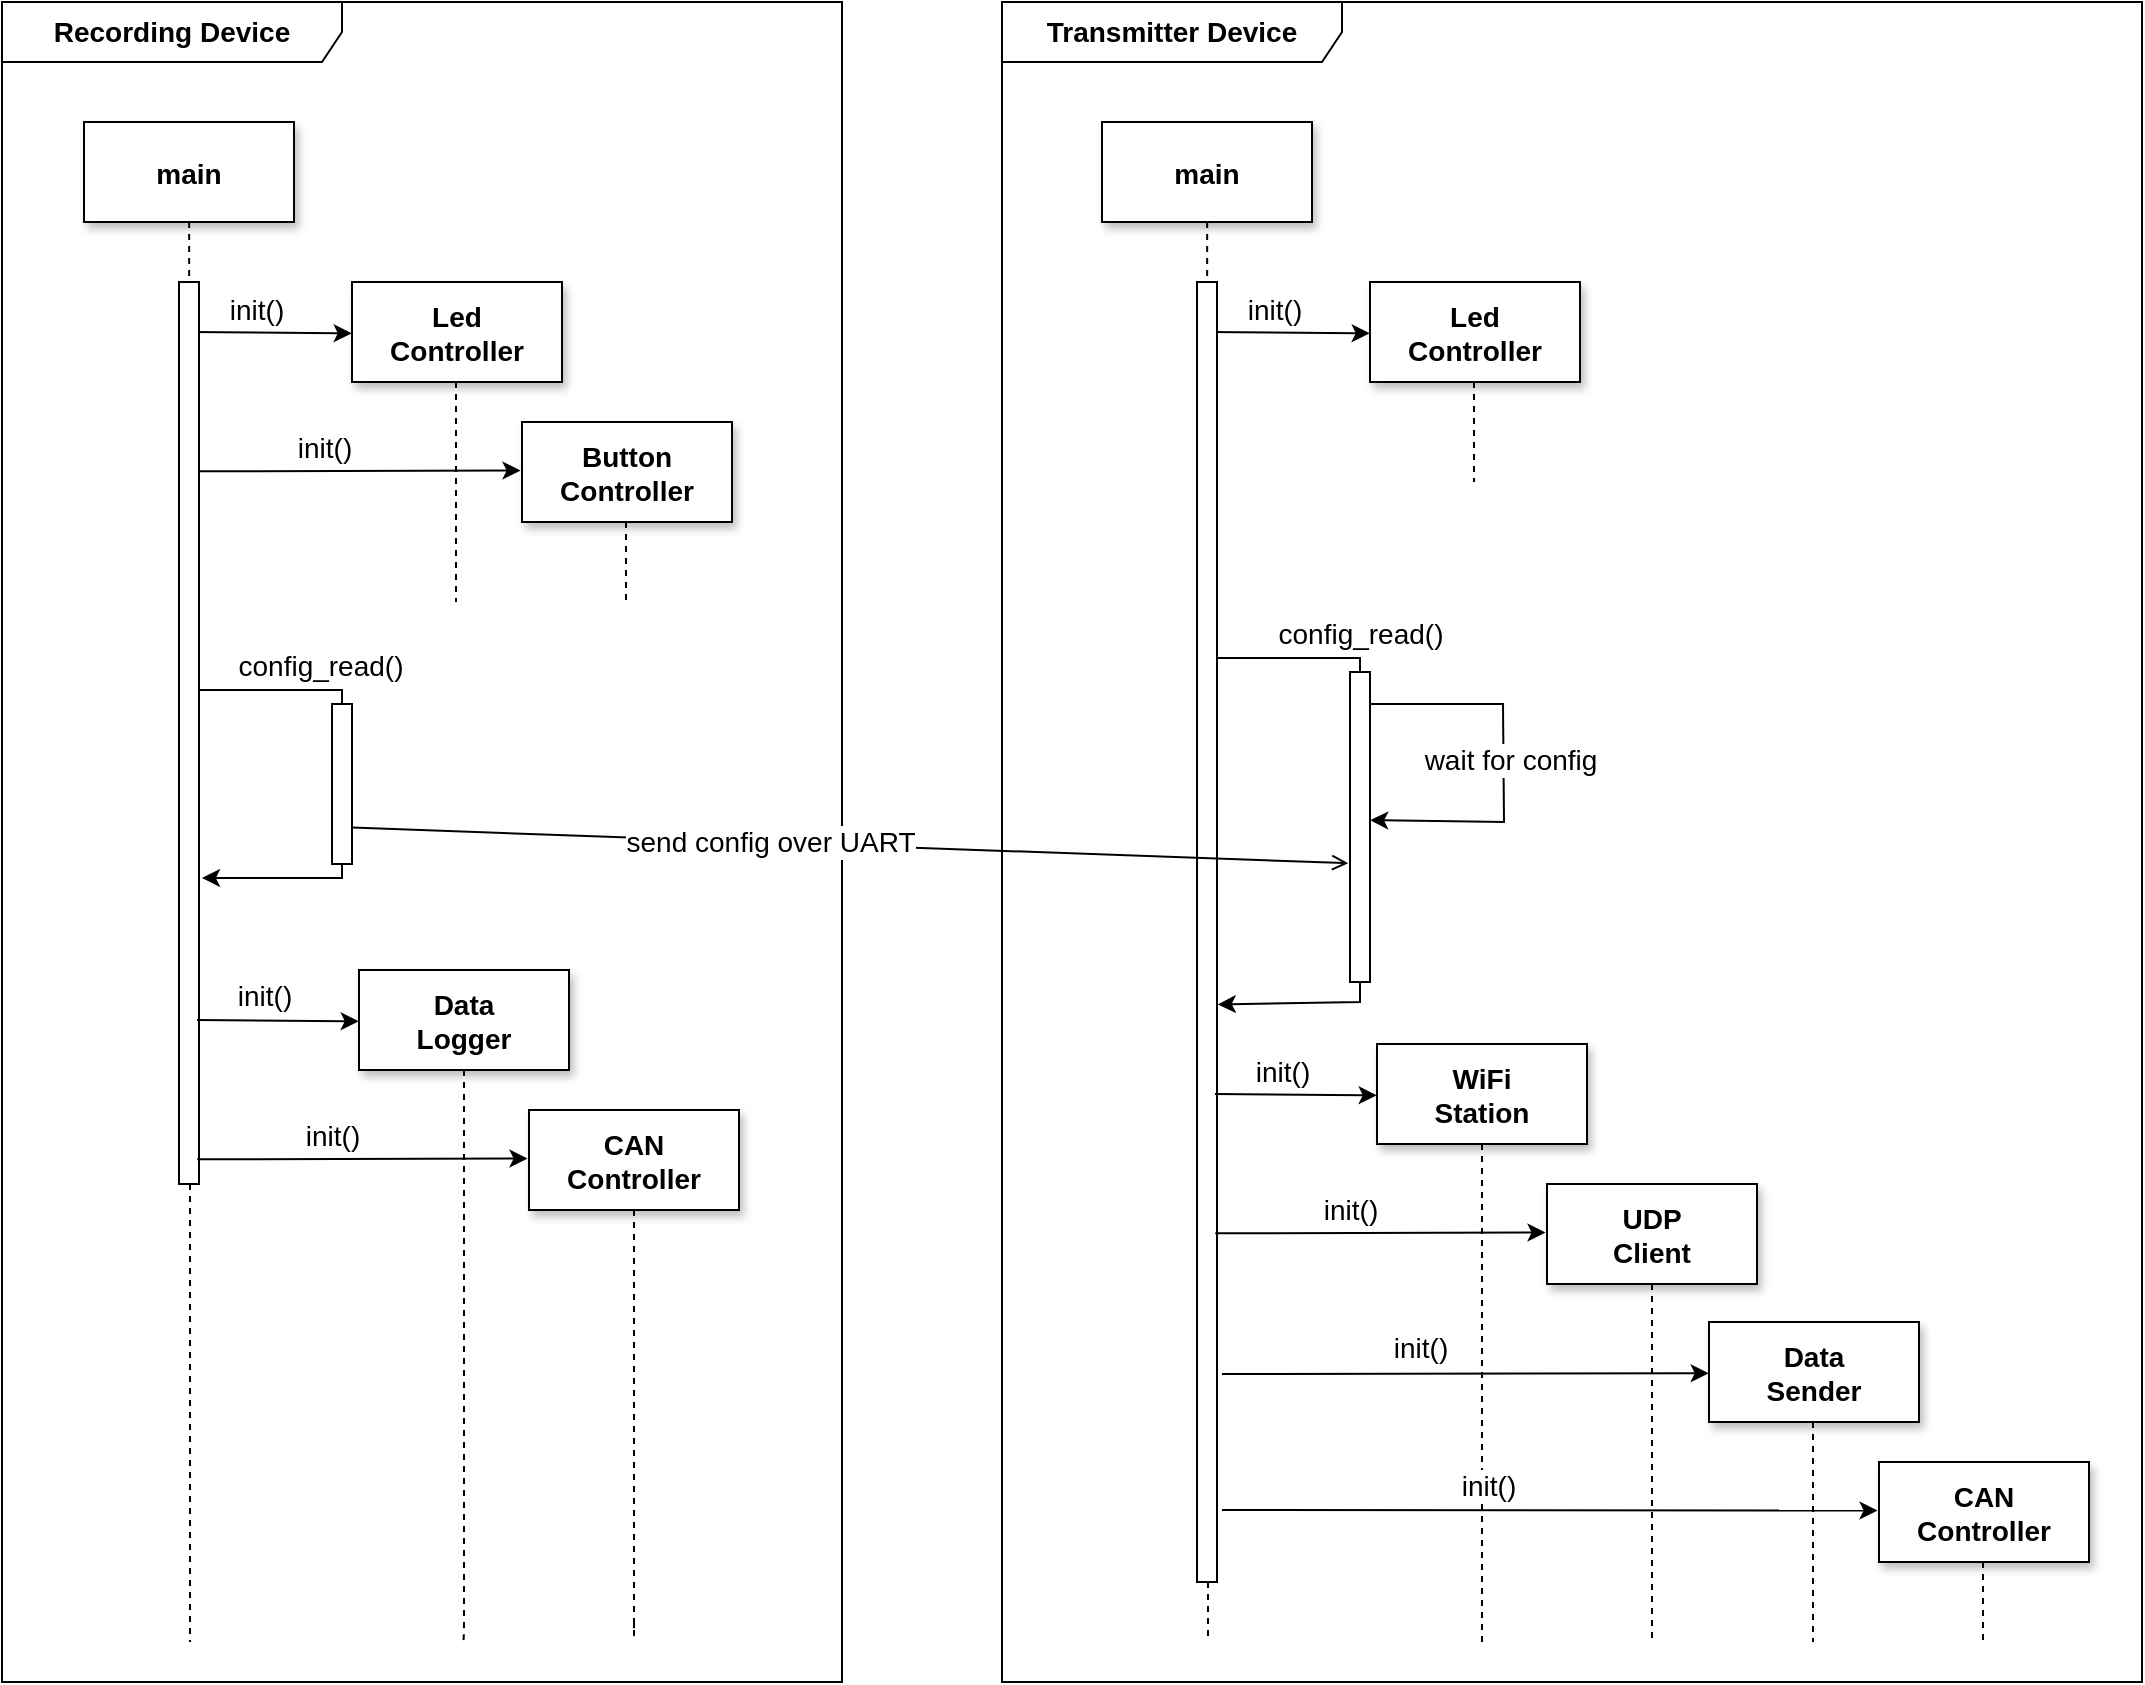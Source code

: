 <mxfile version="24.4.4" type="device">
  <diagram name="Page-1" id="9361dd3d-8414-5efd-6122-117bd74ce7a7">
    <mxGraphModel dx="2049" dy="1106" grid="1" gridSize="10" guides="1" tooltips="1" connect="1" arrows="1" fold="1" page="0" pageScale="1.5" pageWidth="826" pageHeight="1169" background="none" math="0" shadow="0">
      <root>
        <mxCell id="0" />
        <mxCell id="1" parent="0" />
        <mxCell id="8HIT4S_TKCb25Uq3DNYe-67" value="Recording Device" style="shape=umlFrame;whiteSpace=wrap;html=1;pointerEvents=0;width=170;height=30;fontSize=14;fontStyle=1" vertex="1" parent="1">
          <mxGeometry x="370" y="20" width="420" height="840" as="geometry" />
        </mxCell>
        <mxCell id="4" value="main" style="shadow=1;fontFamily=Helvetica;fontSize=14;fontStyle=1" parent="1" vertex="1">
          <mxGeometry x="411" y="80" width="105" height="50" as="geometry" />
        </mxCell>
        <mxCell id="YI2W7DXEhTe_7VjpbuNO-89" value="Led&#xa;Controller" style="shadow=1;fontFamily=Helvetica;fontSize=14;fontStyle=1" parent="1" vertex="1">
          <mxGeometry x="545" y="160" width="105" height="50" as="geometry" />
        </mxCell>
        <mxCell id="YI2W7DXEhTe_7VjpbuNO-102" value="" style="edgeStyle=elbowEdgeStyle;elbow=horizontal;endArrow=none;dashed=1;fontFamily=Helvetica;fontSize=14;" parent="1" edge="1">
          <mxGeometry x="230.0" y="310" width="100" height="100" as="geometry">
            <mxPoint x="463.581" y="130" as="sourcePoint" />
            <mxPoint x="463.606" y="351" as="targetPoint" />
          </mxGeometry>
        </mxCell>
        <mxCell id="YI2W7DXEhTe_7VjpbuNO-99" value="" style="endArrow=classic;html=1;rounded=0;fontFamily=Helvetica;fontSize=14;" parent="1" edge="1">
          <mxGeometry width="50" height="50" relative="1" as="geometry">
            <mxPoint x="468.5" y="364" as="sourcePoint" />
            <mxPoint x="470" y="458" as="targetPoint" />
            <Array as="points">
              <mxPoint x="540" y="364" />
              <mxPoint x="540" y="458" />
            </Array>
          </mxGeometry>
        </mxCell>
        <mxCell id="8HIT4S_TKCb25Uq3DNYe-7" value="config_read()" style="edgeLabel;html=1;align=center;verticalAlign=middle;resizable=0;points=[];fontSize=14;" vertex="1" connectable="0" parent="YI2W7DXEhTe_7VjpbuNO-99">
          <mxGeometry x="-0.72" relative="1" as="geometry">
            <mxPoint x="27" y="-12" as="offset" />
          </mxGeometry>
        </mxCell>
        <mxCell id="YI2W7DXEhTe_7VjpbuNO-108" value="" style="edgeStyle=elbowEdgeStyle;elbow=horizontal;endArrow=none;dashed=1;fontFamily=Helvetica;fontSize=14;" parent="1" source="YI2W7DXEhTe_7VjpbuNO-101" edge="1">
          <mxGeometry x="230.0" y="310" width="100" height="100" as="geometry">
            <mxPoint x="463" y="431" as="sourcePoint" />
            <mxPoint x="464" y="840" as="targetPoint" />
            <Array as="points">
              <mxPoint x="464" y="650" />
            </Array>
          </mxGeometry>
        </mxCell>
        <mxCell id="YI2W7DXEhTe_7VjpbuNO-110" value="" style="edgeStyle=elbowEdgeStyle;elbow=horizontal;endArrow=none;dashed=1;fontFamily=Helvetica;fontSize=14;" parent="1" source="YI2W7DXEhTe_7VjpbuNO-89" edge="1">
          <mxGeometry x="230.0" y="310" width="100" height="100" as="geometry">
            <mxPoint x="597" y="210" as="sourcePoint" />
            <mxPoint x="597" y="320" as="targetPoint" />
          </mxGeometry>
        </mxCell>
        <mxCell id="8HIT4S_TKCb25Uq3DNYe-4" value="" style="rounded=0;whiteSpace=wrap;html=1;fontFamily=Helvetica;fontSize=14;" vertex="1" parent="1">
          <mxGeometry x="535" y="371" width="10" height="80" as="geometry" />
        </mxCell>
        <mxCell id="8HIT4S_TKCb25Uq3DNYe-8" value="Button&#xa;Controller" style="shadow=1;fontFamily=Helvetica;fontSize=14;fontStyle=1" vertex="1" parent="1">
          <mxGeometry x="630" y="230" width="105" height="50" as="geometry" />
        </mxCell>
        <mxCell id="8HIT4S_TKCb25Uq3DNYe-9" value="" style="edgeStyle=elbowEdgeStyle;elbow=horizontal;endArrow=none;dashed=1;fontFamily=Helvetica;fontSize=14;" edge="1" parent="1" source="8HIT4S_TKCb25Uq3DNYe-8">
          <mxGeometry x="230.0" y="310" width="100" height="100" as="geometry">
            <mxPoint x="682" y="280" as="sourcePoint" />
            <mxPoint x="682" y="320" as="targetPoint" />
          </mxGeometry>
        </mxCell>
        <mxCell id="8HIT4S_TKCb25Uq3DNYe-10" value="" style="endArrow=classic;html=1;rounded=0;entryX=-0.011;entryY=0.413;entryDx=0;entryDy=0;entryPerimeter=0;" edge="1" parent="1">
          <mxGeometry width="50" height="50" relative="1" as="geometry">
            <mxPoint x="464" y="185" as="sourcePoint" />
            <mxPoint x="544.845" y="185.65" as="targetPoint" />
          </mxGeometry>
        </mxCell>
        <mxCell id="8HIT4S_TKCb25Uq3DNYe-11" value="init()" style="edgeLabel;html=1;align=center;verticalAlign=middle;resizable=0;points=[];fontSize=14;" vertex="1" connectable="0" parent="8HIT4S_TKCb25Uq3DNYe-10">
          <mxGeometry x="-0.189" relative="1" as="geometry">
            <mxPoint y="-12" as="offset" />
          </mxGeometry>
        </mxCell>
        <mxCell id="8HIT4S_TKCb25Uq3DNYe-12" value="" style="endArrow=classic;html=1;rounded=0;entryX=-0.007;entryY=0.485;entryDx=0;entryDy=0;entryPerimeter=0;" edge="1" parent="1" target="8HIT4S_TKCb25Uq3DNYe-8">
          <mxGeometry width="50" height="50" relative="1" as="geometry">
            <mxPoint x="464.15" y="254.67" as="sourcePoint" />
            <mxPoint x="544.995" y="255.32" as="targetPoint" />
          </mxGeometry>
        </mxCell>
        <mxCell id="8HIT4S_TKCb25Uq3DNYe-13" value="init()" style="edgeLabel;html=1;align=center;verticalAlign=middle;resizable=0;points=[];fontSize=14;" vertex="1" connectable="0" parent="8HIT4S_TKCb25Uq3DNYe-12">
          <mxGeometry x="-0.189" relative="1" as="geometry">
            <mxPoint y="-12" as="offset" />
          </mxGeometry>
        </mxCell>
        <mxCell id="YI2W7DXEhTe_7VjpbuNO-101" value="" style="rounded=0;whiteSpace=wrap;html=1;fontFamily=Helvetica;fontSize=14;" parent="1" vertex="1">
          <mxGeometry x="458.5" y="160" width="10" height="451" as="geometry" />
        </mxCell>
        <mxCell id="8HIT4S_TKCb25Uq3DNYe-14" value="Data&#xa;Logger" style="shadow=1;fontFamily=Helvetica;fontSize=14;fontStyle=1" vertex="1" parent="1">
          <mxGeometry x="548.5" y="504" width="105" height="50" as="geometry" />
        </mxCell>
        <mxCell id="8HIT4S_TKCb25Uq3DNYe-15" value="" style="edgeStyle=elbowEdgeStyle;elbow=horizontal;endArrow=none;dashed=1;fontFamily=Helvetica;fontSize=14;" edge="1" parent="1" source="8HIT4S_TKCb25Uq3DNYe-14">
          <mxGeometry x="230.0" y="310" width="100" height="100" as="geometry">
            <mxPoint x="600.5" y="554" as="sourcePoint" />
            <mxPoint x="600" y="840" as="targetPoint" />
            <Array as="points">
              <mxPoint x="601" y="830" />
            </Array>
          </mxGeometry>
        </mxCell>
        <mxCell id="8HIT4S_TKCb25Uq3DNYe-16" value="CAN&#xa;Controller" style="shadow=1;fontFamily=Helvetica;fontSize=14;fontStyle=1" vertex="1" parent="1">
          <mxGeometry x="633.5" y="574" width="105" height="50" as="geometry" />
        </mxCell>
        <mxCell id="8HIT4S_TKCb25Uq3DNYe-17" value="" style="edgeStyle=elbowEdgeStyle;elbow=horizontal;endArrow=none;dashed=1;fontFamily=Helvetica;fontSize=14;" edge="1" parent="1" source="8HIT4S_TKCb25Uq3DNYe-16">
          <mxGeometry x="230.0" y="310" width="100" height="100" as="geometry">
            <mxPoint x="685.5" y="624" as="sourcePoint" />
            <mxPoint x="686" y="830" as="targetPoint" />
            <Array as="points">
              <mxPoint x="686" y="840" />
            </Array>
          </mxGeometry>
        </mxCell>
        <mxCell id="8HIT4S_TKCb25Uq3DNYe-18" value="" style="endArrow=classic;html=1;rounded=0;entryX=-0.011;entryY=0.413;entryDx=0;entryDy=0;entryPerimeter=0;" edge="1" parent="1">
          <mxGeometry width="50" height="50" relative="1" as="geometry">
            <mxPoint x="467.5" y="529" as="sourcePoint" />
            <mxPoint x="548.345" y="529.65" as="targetPoint" />
          </mxGeometry>
        </mxCell>
        <mxCell id="8HIT4S_TKCb25Uq3DNYe-19" value="init()" style="edgeLabel;html=1;align=center;verticalAlign=middle;resizable=0;points=[];fontSize=14;" vertex="1" connectable="0" parent="8HIT4S_TKCb25Uq3DNYe-18">
          <mxGeometry x="-0.189" relative="1" as="geometry">
            <mxPoint y="-13" as="offset" />
          </mxGeometry>
        </mxCell>
        <mxCell id="8HIT4S_TKCb25Uq3DNYe-20" value="" style="endArrow=classic;html=1;rounded=0;entryX=-0.007;entryY=0.485;entryDx=0;entryDy=0;entryPerimeter=0;" edge="1" parent="1" target="8HIT4S_TKCb25Uq3DNYe-16">
          <mxGeometry width="50" height="50" relative="1" as="geometry">
            <mxPoint x="467.65" y="598.67" as="sourcePoint" />
            <mxPoint x="548.495" y="599.32" as="targetPoint" />
          </mxGeometry>
        </mxCell>
        <mxCell id="8HIT4S_TKCb25Uq3DNYe-21" value="init()" style="edgeLabel;html=1;align=center;verticalAlign=middle;resizable=0;points=[];fontSize=14;" vertex="1" connectable="0" parent="8HIT4S_TKCb25Uq3DNYe-20">
          <mxGeometry x="-0.189" relative="1" as="geometry">
            <mxPoint y="-12" as="offset" />
          </mxGeometry>
        </mxCell>
        <mxCell id="8HIT4S_TKCb25Uq3DNYe-26" value="main" style="shadow=1;fontFamily=Helvetica;fontSize=14;fontStyle=1" vertex="1" parent="1">
          <mxGeometry x="920" y="80" width="105" height="50" as="geometry" />
        </mxCell>
        <mxCell id="8HIT4S_TKCb25Uq3DNYe-27" value="Led&#xa;Controller" style="shadow=1;fontFamily=Helvetica;fontSize=14;fontStyle=1" vertex="1" parent="1">
          <mxGeometry x="1054" y="160" width="105" height="50" as="geometry" />
        </mxCell>
        <mxCell id="8HIT4S_TKCb25Uq3DNYe-28" value="" style="edgeStyle=elbowEdgeStyle;elbow=horizontal;endArrow=none;dashed=1;fontFamily=Helvetica;fontSize=14;" edge="1" parent="1">
          <mxGeometry x="230.0" y="310" width="100" height="100" as="geometry">
            <mxPoint x="972.581" y="130" as="sourcePoint" />
            <mxPoint x="972.606" y="351" as="targetPoint" />
          </mxGeometry>
        </mxCell>
        <mxCell id="8HIT4S_TKCb25Uq3DNYe-29" value="" style="endArrow=classic;html=1;rounded=0;fontFamily=Helvetica;fontSize=14;entryX=1.042;entryY=0.69;entryDx=0;entryDy=0;entryPerimeter=0;" edge="1" parent="1">
          <mxGeometry width="50" height="50" relative="1" as="geometry">
            <mxPoint x="977.5" y="348" as="sourcePoint" />
            <mxPoint x="977.92" y="521.19" as="targetPoint" />
            <Array as="points">
              <mxPoint x="1049" y="348" />
              <mxPoint x="1049" y="520" />
            </Array>
          </mxGeometry>
        </mxCell>
        <mxCell id="8HIT4S_TKCb25Uq3DNYe-30" value="config_read()" style="edgeLabel;html=1;align=center;verticalAlign=middle;resizable=0;points=[];fontSize=14;" vertex="1" connectable="0" parent="8HIT4S_TKCb25Uq3DNYe-29">
          <mxGeometry x="-0.72" relative="1" as="geometry">
            <mxPoint x="27" y="-12" as="offset" />
          </mxGeometry>
        </mxCell>
        <mxCell id="8HIT4S_TKCb25Uq3DNYe-31" value="" style="edgeStyle=elbowEdgeStyle;elbow=horizontal;endArrow=none;dashed=1;fontFamily=Helvetica;fontSize=14;" edge="1" parent="1">
          <mxGeometry x="230.0" y="310" width="100" height="100" as="geometry">
            <mxPoint x="973" y="618" as="sourcePoint" />
            <mxPoint x="973" y="840" as="targetPoint" />
            <Array as="points">
              <mxPoint x="973" y="657" />
            </Array>
          </mxGeometry>
        </mxCell>
        <mxCell id="8HIT4S_TKCb25Uq3DNYe-32" value="" style="edgeStyle=elbowEdgeStyle;elbow=horizontal;endArrow=none;dashed=1;fontFamily=Helvetica;fontSize=14;" edge="1" parent="1" source="8HIT4S_TKCb25Uq3DNYe-27">
          <mxGeometry x="230.0" y="310" width="100" height="100" as="geometry">
            <mxPoint x="1106" y="210" as="sourcePoint" />
            <mxPoint x="1106" y="260" as="targetPoint" />
          </mxGeometry>
        </mxCell>
        <mxCell id="8HIT4S_TKCb25Uq3DNYe-36" value="" style="endArrow=classic;html=1;rounded=0;entryX=-0.011;entryY=0.413;entryDx=0;entryDy=0;entryPerimeter=0;" edge="1" parent="1">
          <mxGeometry width="50" height="50" relative="1" as="geometry">
            <mxPoint x="973" y="185" as="sourcePoint" />
            <mxPoint x="1053.845" y="185.65" as="targetPoint" />
          </mxGeometry>
        </mxCell>
        <mxCell id="8HIT4S_TKCb25Uq3DNYe-37" value="init()" style="edgeLabel;html=1;align=center;verticalAlign=middle;resizable=0;points=[];fontSize=14;" vertex="1" connectable="0" parent="8HIT4S_TKCb25Uq3DNYe-36">
          <mxGeometry x="-0.189" relative="1" as="geometry">
            <mxPoint y="-12" as="offset" />
          </mxGeometry>
        </mxCell>
        <mxCell id="8HIT4S_TKCb25Uq3DNYe-40" value="" style="rounded=0;whiteSpace=wrap;html=1;fontFamily=Helvetica;fontSize=14;" vertex="1" parent="1">
          <mxGeometry x="967.5" y="160" width="10" height="650" as="geometry" />
        </mxCell>
        <mxCell id="8HIT4S_TKCb25Uq3DNYe-41" value="WiFi&#xa;Station" style="shadow=1;fontFamily=Helvetica;fontSize=14;fontStyle=1" vertex="1" parent="1">
          <mxGeometry x="1057.5" y="541" width="105" height="50" as="geometry" />
        </mxCell>
        <mxCell id="8HIT4S_TKCb25Uq3DNYe-42" value="" style="edgeStyle=elbowEdgeStyle;elbow=horizontal;endArrow=none;dashed=1;fontFamily=Helvetica;fontSize=14;" edge="1" parent="1" source="8HIT4S_TKCb25Uq3DNYe-41">
          <mxGeometry x="230.0" y="310" width="100" height="100" as="geometry">
            <mxPoint x="1109.5" y="591" as="sourcePoint" />
            <mxPoint x="1110" y="840" as="targetPoint" />
          </mxGeometry>
        </mxCell>
        <mxCell id="8HIT4S_TKCb25Uq3DNYe-43" value="UDP&#xa;Client" style="shadow=1;fontFamily=Helvetica;fontSize=14;fontStyle=1" vertex="1" parent="1">
          <mxGeometry x="1142.5" y="611" width="105" height="50" as="geometry" />
        </mxCell>
        <mxCell id="8HIT4S_TKCb25Uq3DNYe-44" value="" style="edgeStyle=elbowEdgeStyle;elbow=horizontal;endArrow=none;dashed=1;fontFamily=Helvetica;fontSize=14;" edge="1" parent="1" source="8HIT4S_TKCb25Uq3DNYe-43">
          <mxGeometry x="230.0" y="310" width="100" height="100" as="geometry">
            <mxPoint x="1194.5" y="661" as="sourcePoint" />
            <mxPoint x="1195" y="840" as="targetPoint" />
          </mxGeometry>
        </mxCell>
        <mxCell id="8HIT4S_TKCb25Uq3DNYe-45" value="" style="endArrow=classic;html=1;rounded=0;entryX=-0.011;entryY=0.413;entryDx=0;entryDy=0;entryPerimeter=0;" edge="1" parent="1">
          <mxGeometry width="50" height="50" relative="1" as="geometry">
            <mxPoint x="976.5" y="566" as="sourcePoint" />
            <mxPoint x="1057.345" y="566.65" as="targetPoint" />
          </mxGeometry>
        </mxCell>
        <mxCell id="8HIT4S_TKCb25Uq3DNYe-46" value="init()" style="edgeLabel;html=1;align=center;verticalAlign=middle;resizable=0;points=[];fontSize=14;" vertex="1" connectable="0" parent="8HIT4S_TKCb25Uq3DNYe-45">
          <mxGeometry x="-0.189" relative="1" as="geometry">
            <mxPoint y="-12" as="offset" />
          </mxGeometry>
        </mxCell>
        <mxCell id="8HIT4S_TKCb25Uq3DNYe-47" value="" style="endArrow=classic;html=1;rounded=0;entryX=-0.007;entryY=0.485;entryDx=0;entryDy=0;entryPerimeter=0;" edge="1" parent="1" target="8HIT4S_TKCb25Uq3DNYe-43">
          <mxGeometry width="50" height="50" relative="1" as="geometry">
            <mxPoint x="976.65" y="635.67" as="sourcePoint" />
            <mxPoint x="1057.495" y="636.32" as="targetPoint" />
          </mxGeometry>
        </mxCell>
        <mxCell id="8HIT4S_TKCb25Uq3DNYe-48" value="init()" style="edgeLabel;html=1;align=center;verticalAlign=middle;resizable=0;points=[];fontSize=14;" vertex="1" connectable="0" parent="8HIT4S_TKCb25Uq3DNYe-47">
          <mxGeometry x="-0.189" relative="1" as="geometry">
            <mxPoint y="-12" as="offset" />
          </mxGeometry>
        </mxCell>
        <mxCell id="8HIT4S_TKCb25Uq3DNYe-49" value="" style="endArrow=classic;html=1;rounded=0;fontFamily=Helvetica;fontSize=14;entryX=1.011;entryY=0.478;entryDx=0;entryDy=0;entryPerimeter=0;" edge="1" parent="1" target="8HIT4S_TKCb25Uq3DNYe-33">
          <mxGeometry width="50" height="50" relative="1" as="geometry">
            <mxPoint x="1049" y="371" as="sourcePoint" />
            <mxPoint x="1060" y="430" as="targetPoint" />
            <Array as="points">
              <mxPoint x="1120.5" y="371" />
              <mxPoint x="1121" y="430" />
            </Array>
          </mxGeometry>
        </mxCell>
        <mxCell id="8HIT4S_TKCb25Uq3DNYe-53" value="wait for config" style="edgeLabel;html=1;align=center;verticalAlign=middle;resizable=0;points=[];fontSize=14;" vertex="1" connectable="0" parent="8HIT4S_TKCb25Uq3DNYe-49">
          <mxGeometry x="-0.041" y="-1" relative="1" as="geometry">
            <mxPoint x="4" y="5" as="offset" />
          </mxGeometry>
        </mxCell>
        <mxCell id="8HIT4S_TKCb25Uq3DNYe-33" value="" style="rounded=0;whiteSpace=wrap;html=1;fontFamily=Helvetica;fontSize=14;" vertex="1" parent="1">
          <mxGeometry x="1044" y="355" width="10" height="155" as="geometry" />
        </mxCell>
        <mxCell id="8HIT4S_TKCb25Uq3DNYe-54" value="" style="endArrow=open;html=1;rounded=0;entryX=-0.088;entryY=0.617;entryDx=0;entryDy=0;entryPerimeter=0;endFill=0;" edge="1" parent="1" target="8HIT4S_TKCb25Uq3DNYe-33">
          <mxGeometry width="50" height="50" relative="1" as="geometry">
            <mxPoint x="545" y="432.79" as="sourcePoint" />
            <mxPoint x="1040" y="450" as="targetPoint" />
          </mxGeometry>
        </mxCell>
        <mxCell id="8HIT4S_TKCb25Uq3DNYe-55" value="send config over UART" style="edgeLabel;html=1;align=center;verticalAlign=middle;resizable=0;points=[];fontSize=14;" vertex="1" connectable="0" parent="8HIT4S_TKCb25Uq3DNYe-54">
          <mxGeometry x="-0.189" relative="1" as="geometry">
            <mxPoint x="7" as="offset" />
          </mxGeometry>
        </mxCell>
        <mxCell id="8HIT4S_TKCb25Uq3DNYe-56" value="Data&#xa;Sender" style="shadow=1;fontFamily=Helvetica;fontSize=14;fontStyle=1" vertex="1" parent="1">
          <mxGeometry x="1223.5" y="680" width="105" height="50" as="geometry" />
        </mxCell>
        <mxCell id="8HIT4S_TKCb25Uq3DNYe-57" value="" style="edgeStyle=elbowEdgeStyle;elbow=horizontal;endArrow=none;dashed=1;fontFamily=Helvetica;fontSize=14;" edge="1" parent="1" source="8HIT4S_TKCb25Uq3DNYe-56">
          <mxGeometry x="230.0" y="310" width="100" height="100" as="geometry">
            <mxPoint x="1275.5" y="730" as="sourcePoint" />
            <mxPoint x="1275.5" y="840" as="targetPoint" />
          </mxGeometry>
        </mxCell>
        <mxCell id="8HIT4S_TKCb25Uq3DNYe-58" value="CAN&#xa;Controller" style="shadow=1;fontFamily=Helvetica;fontSize=14;fontStyle=1" vertex="1" parent="1">
          <mxGeometry x="1308.5" y="750" width="105" height="50" as="geometry" />
        </mxCell>
        <mxCell id="8HIT4S_TKCb25Uq3DNYe-59" value="" style="edgeStyle=elbowEdgeStyle;elbow=horizontal;endArrow=none;dashed=1;fontFamily=Helvetica;fontSize=14;" edge="1" parent="1" source="8HIT4S_TKCb25Uq3DNYe-58">
          <mxGeometry x="230.0" y="310" width="100" height="100" as="geometry">
            <mxPoint x="1360.5" y="800" as="sourcePoint" />
            <mxPoint x="1360.5" y="840" as="targetPoint" />
          </mxGeometry>
        </mxCell>
        <mxCell id="8HIT4S_TKCb25Uq3DNYe-60" value="" style="endArrow=classic;html=1;rounded=0;entryX=-0.011;entryY=0.413;entryDx=0;entryDy=0;entryPerimeter=0;" edge="1" parent="1">
          <mxGeometry width="50" height="50" relative="1" as="geometry">
            <mxPoint x="980" y="706" as="sourcePoint" />
            <mxPoint x="1223.345" y="705.65" as="targetPoint" />
          </mxGeometry>
        </mxCell>
        <mxCell id="8HIT4S_TKCb25Uq3DNYe-61" value="init()" style="edgeLabel;html=1;align=center;verticalAlign=middle;resizable=0;points=[];fontSize=14;" vertex="1" connectable="0" parent="8HIT4S_TKCb25Uq3DNYe-60">
          <mxGeometry x="-0.189" relative="1" as="geometry">
            <mxPoint y="-13" as="offset" />
          </mxGeometry>
        </mxCell>
        <mxCell id="8HIT4S_TKCb25Uq3DNYe-62" value="" style="endArrow=classic;html=1;rounded=0;entryX=-0.007;entryY=0.485;entryDx=0;entryDy=0;entryPerimeter=0;" edge="1" parent="1" target="8HIT4S_TKCb25Uq3DNYe-58">
          <mxGeometry width="50" height="50" relative="1" as="geometry">
            <mxPoint x="980" y="774" as="sourcePoint" />
            <mxPoint x="1223.495" y="775.32" as="targetPoint" />
          </mxGeometry>
        </mxCell>
        <mxCell id="8HIT4S_TKCb25Uq3DNYe-63" value="init()" style="edgeLabel;html=1;align=center;verticalAlign=middle;resizable=0;points=[];fontSize=14;" vertex="1" connectable="0" parent="8HIT4S_TKCb25Uq3DNYe-62">
          <mxGeometry x="-0.189" relative="1" as="geometry">
            <mxPoint y="-12" as="offset" />
          </mxGeometry>
        </mxCell>
        <mxCell id="8HIT4S_TKCb25Uq3DNYe-68" value="Transmitter Device" style="shape=umlFrame;whiteSpace=wrap;html=1;pointerEvents=0;width=170;height=30;fontSize=14;fontStyle=1" vertex="1" parent="1">
          <mxGeometry x="870" y="20" width="570" height="840" as="geometry" />
        </mxCell>
      </root>
    </mxGraphModel>
  </diagram>
</mxfile>

